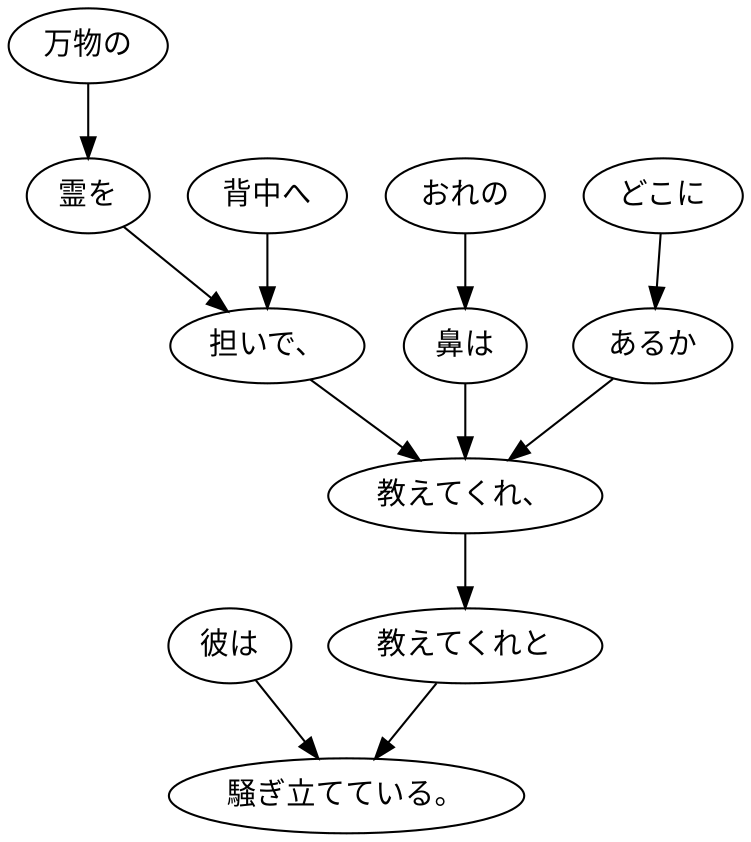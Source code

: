 digraph graph7345 {
	node0 [label="彼は"];
	node1 [label="万物の"];
	node2 [label="霊を"];
	node3 [label="背中へ"];
	node4 [label="担いで、"];
	node5 [label="おれの"];
	node6 [label="鼻は"];
	node7 [label="どこに"];
	node8 [label="あるか"];
	node9 [label="教えてくれ、"];
	node10 [label="教えてくれと"];
	node11 [label="騒ぎ立てている。"];
	node0 -> node11;
	node1 -> node2;
	node2 -> node4;
	node3 -> node4;
	node4 -> node9;
	node5 -> node6;
	node6 -> node9;
	node7 -> node8;
	node8 -> node9;
	node9 -> node10;
	node10 -> node11;
}

